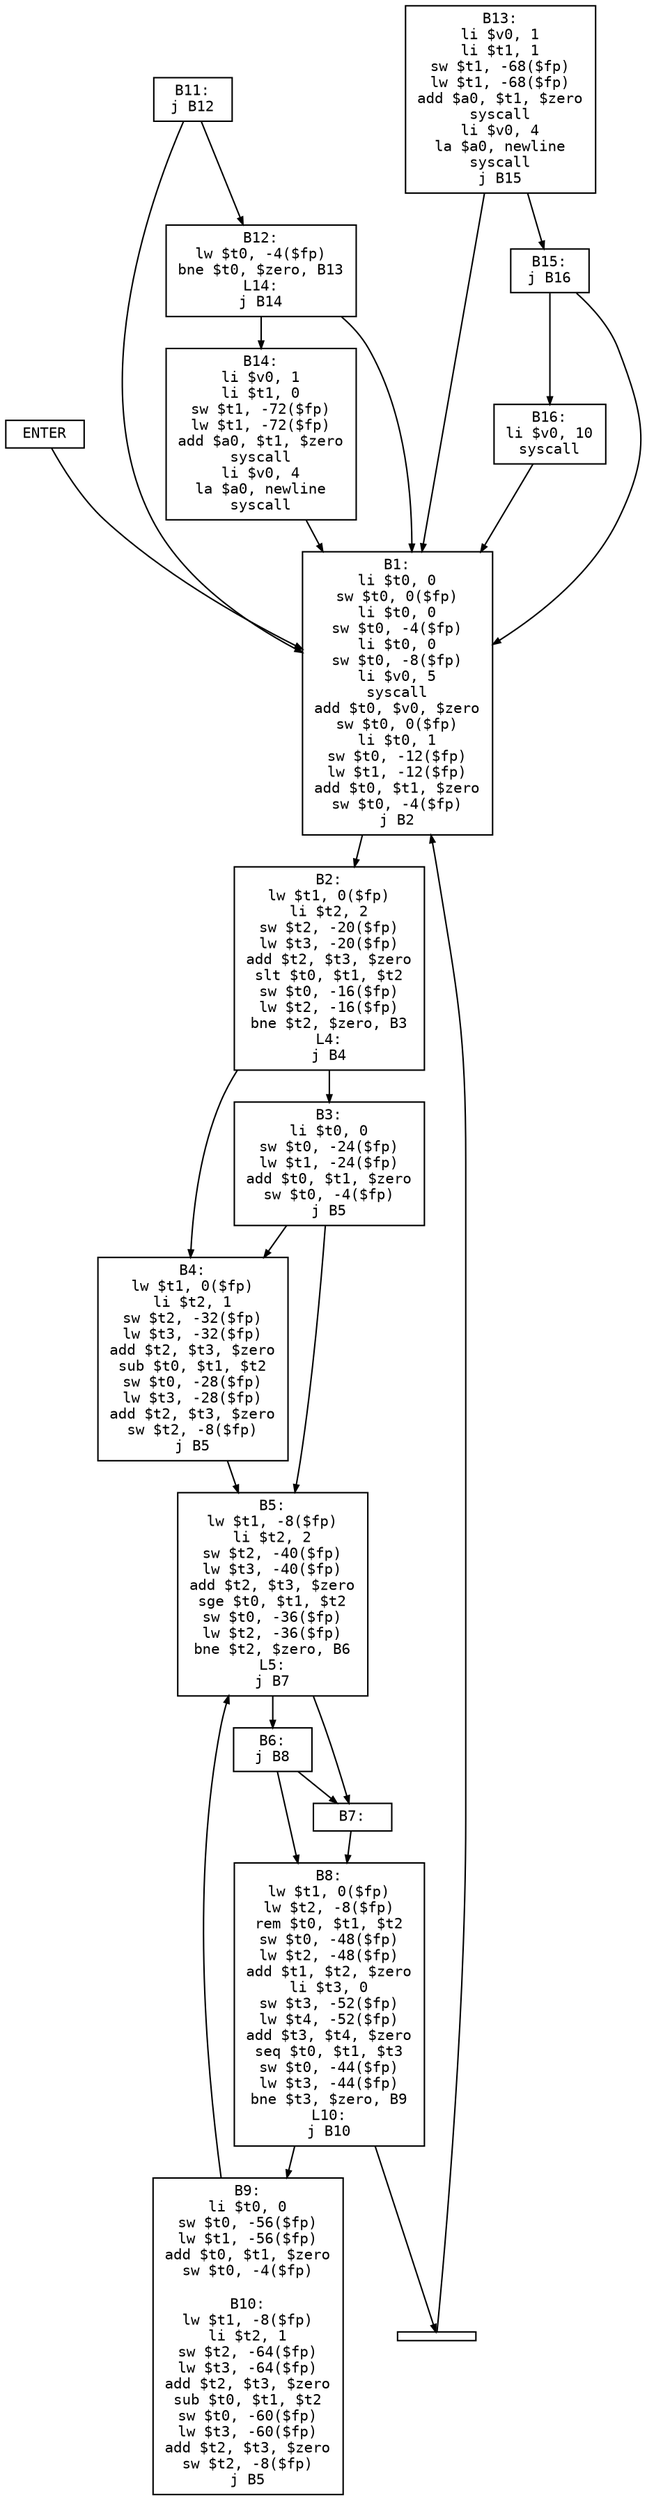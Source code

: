 digraph astgraph {
  node [shape=box, style = filled, fillcolor="white", fontsize=10, fontname="Courier", height=.09];
  ranksep=.3;
  edge [arrowsize=.5]
  node0 [label="ENTER"]
  node0 -> node1
  node10 [label=""]
  node10 -> node1
  node11 [label="B11:
j B12
"]
  node11 -> node1
  node11 -> node12
  node12 [label="B12:
lw $t0, -4($fp)
bne $t0, $zero, B13
L14:
j B14
"]
  node12 -> node1
  node12 -> node14
  node13 [label="B13:
li $v0, 1
li $t1, 1
sw $t1, -68($fp)
lw $t1, -68($fp)
add $a0, $t1, $zero
syscall
li $v0, 4
la $a0, newline
syscall
j B15
"]
  node13 -> node1
  node13 -> node15
  node14 [label="B14:
li $v0, 1
li $t1, 0
sw $t1, -72($fp)
lw $t1, -72($fp)
add $a0, $t1, $zero
syscall
li $v0, 4
la $a0, newline
syscall
"]
  node14 -> node1
  node15 [label="B15:
j B16
"]
  node15 -> node1
  node15 -> node16
  node16 [label="B16:
li $v0, 10
syscall"]
  node16 -> node1
  node1 [label="B1:
li $t0, 0
sw $t0, 0($fp)
li $t0, 0
sw $t0, -4($fp)
li $t0, 0
sw $t0, -8($fp)
li $v0, 5
syscall
add $t0, $v0, $zero
sw $t0, 0($fp)
li $t0, 1
sw $t0, -12($fp)
lw $t1, -12($fp)
add $t0, $t1, $zero
sw $t0, -4($fp)
j B2
"]
  node1 -> node2
  node2 [label="B2:
lw $t1, 0($fp)
li $t2, 2
sw $t2, -20($fp)
lw $t3, -20($fp)
add $t2, $t3, $zero
slt $t0, $t1, $t2
sw $t0, -16($fp)
lw $t2, -16($fp)
bne $t2, $zero, B3
L4:
j B4
"]
  node2 -> node3
  node2 -> node4
  node3 [label="B3:
li $t0, 0
sw $t0, -24($fp)
lw $t1, -24($fp)
add $t0, $t1, $zero
sw $t0, -4($fp)
j B5
"]
  node3 -> node4
  node3 -> node5
  node4 [label="B4:
lw $t1, 0($fp)
li $t2, 1
sw $t2, -32($fp)
lw $t3, -32($fp)
add $t2, $t3, $zero
sub $t0, $t1, $t2
sw $t0, -28($fp)
lw $t3, -28($fp)
add $t2, $t3, $zero
sw $t2, -8($fp)
j B5
"]
  node4 -> node5
  node5 [label="B5:
lw $t1, -8($fp)
li $t2, 2
sw $t2, -40($fp)
lw $t3, -40($fp)
add $t2, $t3, $zero
sge $t0, $t1, $t2
sw $t0, -36($fp)
lw $t2, -36($fp)
bne $t2, $zero, B6
L5:
j B7
"]
  node5 -> node6
  node5 -> node7
  node6 [label="B6:
j B8
"]
  node6 -> node7
  node6 -> node8
  node7 [label="B7:
"]
  node7 -> node8
  node8 [label="B8:
lw $t1, 0($fp)
lw $t2, -8($fp)
rem $t0, $t1, $t2
sw $t0, -48($fp)
lw $t2, -48($fp)
add $t1, $t2, $zero
li $t3, 0
sw $t3, -52($fp)
lw $t4, -52($fp)
add $t3, $t4, $zero
seq $t0, $t1, $t3
sw $t0, -44($fp)
lw $t3, -44($fp)
bne $t3, $zero, B9
L10:
j B10
"]
  node8 -> node9
  node8 -> node10
  node9 [label="B9:
li $t0, 0
sw $t0, -56($fp)
lw $t1, -56($fp)
add $t0, $t1, $zero
sw $t0, -4($fp)

B10:
lw $t1, -8($fp)
li $t2, 1
sw $t2, -64($fp)
lw $t3, -64($fp)
add $t2, $t3, $zero
sub $t0, $t1, $t2
sw $t0, -60($fp)
lw $t3, -60($fp)
add $t2, $t3, $zero
sw $t2, -8($fp)
j B5
"]
  node9 -> node5
}